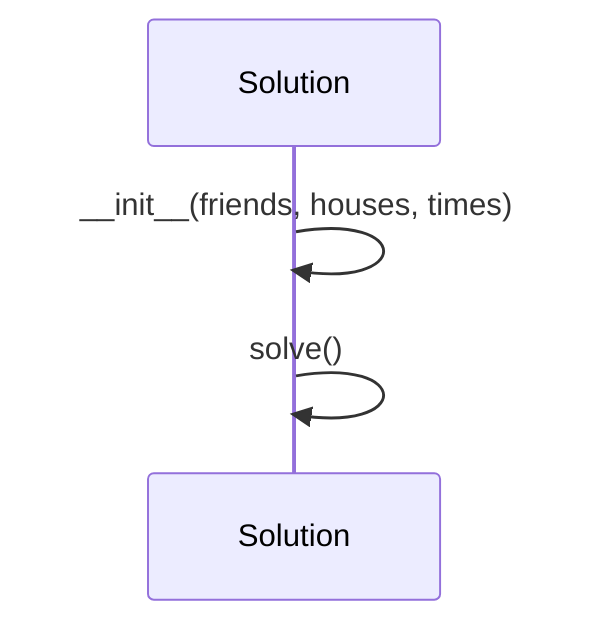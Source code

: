 sequenceDiagram
    participant Solution
    Solution->>Solution: __init__(friends, houses, times)
    Solution->>Solution: solve()